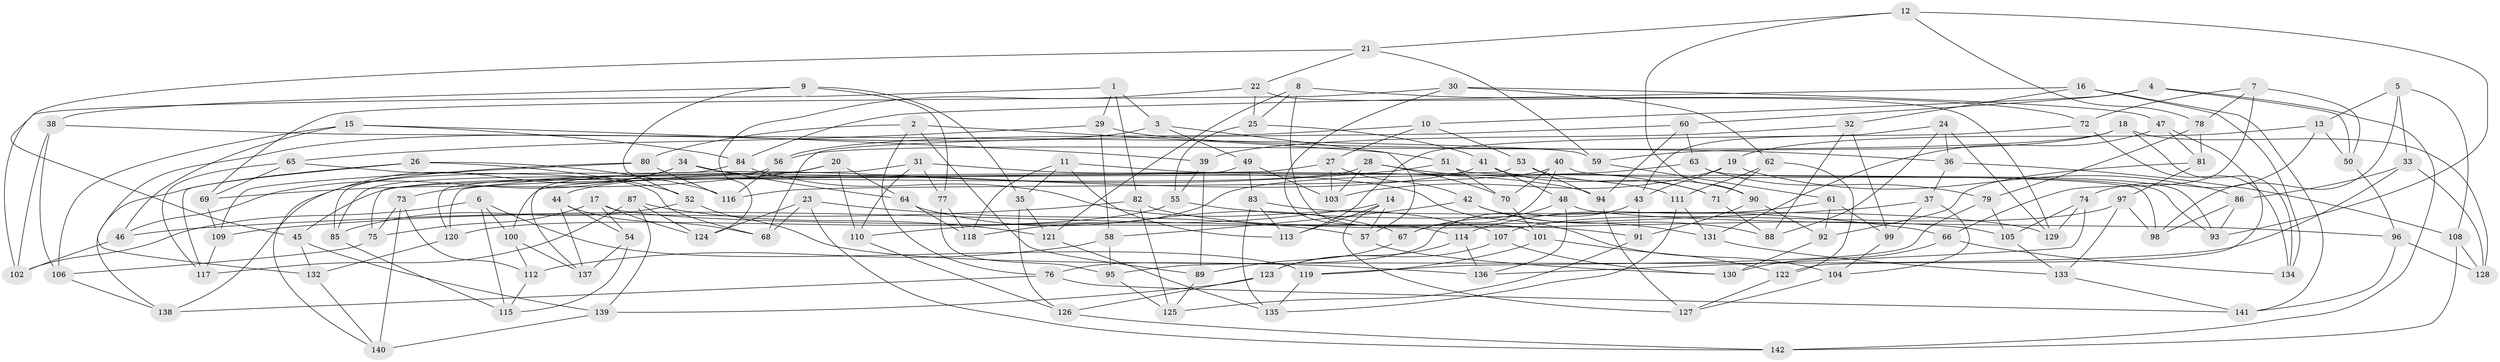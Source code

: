 // coarse degree distribution, {4: 0.375, 6: 0.5568181818181818, 5: 0.056818181818181816, 3: 0.011363636363636364}
// Generated by graph-tools (version 1.1) at 2025/42/03/06/25 10:42:23]
// undirected, 142 vertices, 284 edges
graph export_dot {
graph [start="1"]
  node [color=gray90,style=filled];
  1;
  2;
  3;
  4;
  5;
  6;
  7;
  8;
  9;
  10;
  11;
  12;
  13;
  14;
  15;
  16;
  17;
  18;
  19;
  20;
  21;
  22;
  23;
  24;
  25;
  26;
  27;
  28;
  29;
  30;
  31;
  32;
  33;
  34;
  35;
  36;
  37;
  38;
  39;
  40;
  41;
  42;
  43;
  44;
  45;
  46;
  47;
  48;
  49;
  50;
  51;
  52;
  53;
  54;
  55;
  56;
  57;
  58;
  59;
  60;
  61;
  62;
  63;
  64;
  65;
  66;
  67;
  68;
  69;
  70;
  71;
  72;
  73;
  74;
  75;
  76;
  77;
  78;
  79;
  80;
  81;
  82;
  83;
  84;
  85;
  86;
  87;
  88;
  89;
  90;
  91;
  92;
  93;
  94;
  95;
  96;
  97;
  98;
  99;
  100;
  101;
  102;
  103;
  104;
  105;
  106;
  107;
  108;
  109;
  110;
  111;
  112;
  113;
  114;
  115;
  116;
  117;
  118;
  119;
  120;
  121;
  122;
  123;
  124;
  125;
  126;
  127;
  128;
  129;
  130;
  131;
  132;
  133;
  134;
  135;
  136;
  137;
  138;
  139;
  140;
  141;
  142;
  1 -- 82;
  1 -- 29;
  1 -- 102;
  1 -- 3;
  2 -- 80;
  2 -- 51;
  2 -- 76;
  2 -- 89;
  3 -- 132;
  3 -- 57;
  3 -- 49;
  4 -- 60;
  4 -- 10;
  4 -- 142;
  4 -- 50;
  5 -- 98;
  5 -- 13;
  5 -- 33;
  5 -- 108;
  6 -- 115;
  6 -- 102;
  6 -- 119;
  6 -- 100;
  7 -- 72;
  7 -- 66;
  7 -- 50;
  7 -- 78;
  8 -- 101;
  8 -- 72;
  8 -- 25;
  8 -- 121;
  9 -- 77;
  9 -- 35;
  9 -- 38;
  9 -- 52;
  10 -- 27;
  10 -- 53;
  10 -- 56;
  11 -- 35;
  11 -- 111;
  11 -- 118;
  11 -- 113;
  12 -- 93;
  12 -- 21;
  12 -- 90;
  12 -- 78;
  13 -- 19;
  13 -- 74;
  13 -- 50;
  14 -- 127;
  14 -- 57;
  14 -- 113;
  14 -- 110;
  15 -- 39;
  15 -- 46;
  15 -- 106;
  15 -- 84;
  16 -- 32;
  16 -- 134;
  16 -- 84;
  16 -- 141;
  17 -- 91;
  17 -- 54;
  17 -- 124;
  17 -- 75;
  18 -- 59;
  18 -- 56;
  18 -- 128;
  18 -- 134;
  19 -- 103;
  19 -- 86;
  19 -- 43;
  20 -- 69;
  20 -- 64;
  20 -- 137;
  20 -- 110;
  21 -- 59;
  21 -- 22;
  21 -- 45;
  22 -- 25;
  22 -- 129;
  22 -- 124;
  23 -- 124;
  23 -- 68;
  23 -- 57;
  23 -- 142;
  24 -- 88;
  24 -- 36;
  24 -- 43;
  24 -- 129;
  25 -- 55;
  25 -- 41;
  26 -- 138;
  26 -- 52;
  26 -- 116;
  26 -- 117;
  27 -- 42;
  27 -- 75;
  27 -- 103;
  28 -- 45;
  28 -- 103;
  28 -- 70;
  28 -- 71;
  29 -- 65;
  29 -- 36;
  29 -- 58;
  30 -- 47;
  30 -- 69;
  30 -- 114;
  30 -- 62;
  31 -- 77;
  31 -- 94;
  31 -- 110;
  31 -- 120;
  32 -- 99;
  32 -- 39;
  32 -- 88;
  33 -- 95;
  33 -- 128;
  33 -- 86;
  34 -- 138;
  34 -- 104;
  34 -- 64;
  34 -- 46;
  35 -- 126;
  35 -- 121;
  36 -- 37;
  36 -- 108;
  37 -- 104;
  37 -- 46;
  37 -- 99;
  38 -- 106;
  38 -- 59;
  38 -- 102;
  39 -- 55;
  39 -- 89;
  40 -- 67;
  40 -- 93;
  40 -- 70;
  40 -- 116;
  41 -- 44;
  41 -- 71;
  41 -- 48;
  42 -- 58;
  42 -- 131;
  42 -- 88;
  43 -- 76;
  43 -- 91;
  44 -- 137;
  44 -- 68;
  44 -- 54;
  45 -- 132;
  45 -- 139;
  46 -- 102;
  47 -- 131;
  47 -- 122;
  47 -- 81;
  48 -- 136;
  48 -- 96;
  48 -- 67;
  49 -- 100;
  49 -- 83;
  49 -- 103;
  50 -- 96;
  51 -- 73;
  51 -- 70;
  51 -- 98;
  52 -- 85;
  52 -- 136;
  53 -- 94;
  53 -- 90;
  53 -- 120;
  54 -- 115;
  54 -- 137;
  55 -- 120;
  55 -- 66;
  56 -- 85;
  56 -- 116;
  57 -- 130;
  58 -- 95;
  58 -- 112;
  59 -- 61;
  60 -- 68;
  60 -- 63;
  60 -- 94;
  61 -- 99;
  61 -- 92;
  61 -- 114;
  62 -- 122;
  62 -- 71;
  62 -- 111;
  63 -- 118;
  63 -- 93;
  63 -- 79;
  64 -- 118;
  64 -- 67;
  65 -- 68;
  65 -- 117;
  65 -- 69;
  66 -- 134;
  66 -- 130;
  67 -- 89;
  69 -- 109;
  70 -- 101;
  71 -- 88;
  72 -- 134;
  72 -- 113;
  73 -- 75;
  73 -- 112;
  73 -- 140;
  74 -- 129;
  74 -- 105;
  74 -- 136;
  75 -- 106;
  76 -- 141;
  76 -- 138;
  77 -- 95;
  77 -- 118;
  78 -- 79;
  78 -- 81;
  79 -- 105;
  79 -- 119;
  80 -- 109;
  80 -- 140;
  80 -- 116;
  81 -- 92;
  81 -- 97;
  82 -- 125;
  82 -- 105;
  82 -- 109;
  83 -- 135;
  83 -- 129;
  83 -- 113;
  84 -- 107;
  84 -- 85;
  85 -- 115;
  86 -- 93;
  86 -- 98;
  87 -- 124;
  87 -- 117;
  87 -- 139;
  87 -- 121;
  89 -- 125;
  90 -- 92;
  90 -- 91;
  91 -- 125;
  92 -- 130;
  94 -- 127;
  95 -- 125;
  96 -- 141;
  96 -- 128;
  97 -- 107;
  97 -- 133;
  97 -- 98;
  99 -- 104;
  100 -- 112;
  100 -- 137;
  101 -- 119;
  101 -- 122;
  104 -- 127;
  105 -- 133;
  106 -- 138;
  107 -- 123;
  107 -- 130;
  108 -- 142;
  108 -- 128;
  109 -- 117;
  110 -- 126;
  111 -- 131;
  111 -- 135;
  112 -- 115;
  114 -- 136;
  114 -- 123;
  119 -- 135;
  120 -- 132;
  121 -- 135;
  122 -- 127;
  123 -- 126;
  123 -- 139;
  126 -- 142;
  131 -- 133;
  132 -- 140;
  133 -- 141;
  139 -- 140;
}
